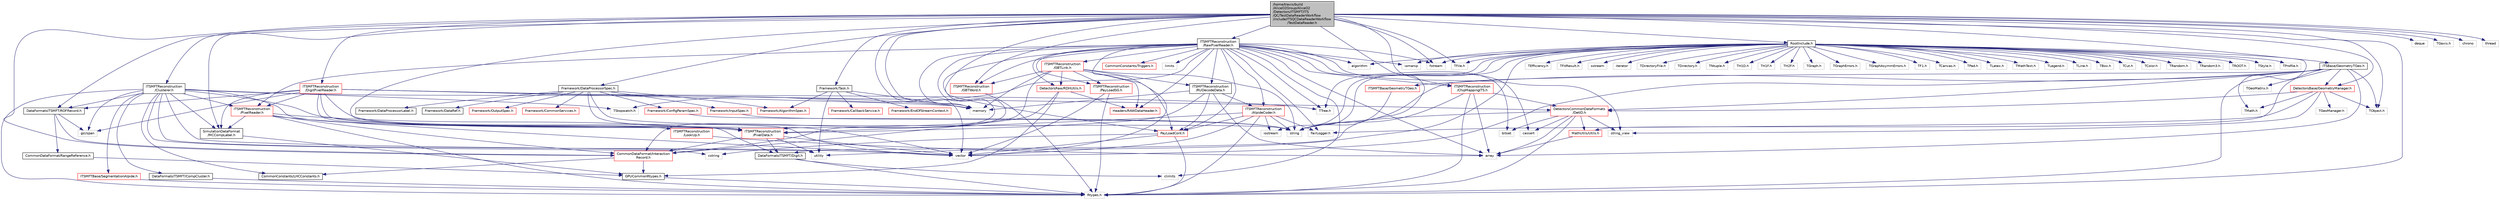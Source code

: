 digraph "/home/travis/build/AliceO2Group/AliceO2/Detectors/ITSMFT/ITS/QC/TestDataReaderWorkflow/include/ITSQCDataReaderWorkflow/TestDataReader.h"
{
 // INTERACTIVE_SVG=YES
  bgcolor="transparent";
  edge [fontname="Helvetica",fontsize="10",labelfontname="Helvetica",labelfontsize="10"];
  node [fontname="Helvetica",fontsize="10",shape=record];
  Node0 [label="/home/travis/build\l/AliceO2Group/AliceO2\l/Detectors/ITSMFT/ITS\l/QC/TestDataReaderWorkflow\l/include/ITSQCDataReaderWorkflow\l/TestDataReader.h",height=0.2,width=0.4,color="black", fillcolor="grey75", style="filled", fontcolor="black"];
  Node0 -> Node1 [color="midnightblue",fontsize="10",style="solid",fontname="Helvetica"];
  Node1 [label="vector",height=0.2,width=0.4,color="grey75"];
  Node0 -> Node2 [color="midnightblue",fontsize="10",style="solid",fontname="Helvetica"];
  Node2 [label="deque",height=0.2,width=0.4,color="grey75"];
  Node0 -> Node3 [color="midnightblue",fontsize="10",style="solid",fontname="Helvetica"];
  Node3 [label="memory",height=0.2,width=0.4,color="grey75"];
  Node0 -> Node4 [color="midnightblue",fontsize="10",style="solid",fontname="Helvetica"];
  Node4 [label="Rtypes.h",height=0.2,width=0.4,color="grey75"];
  Node0 -> Node5 [color="midnightblue",fontsize="10",style="solid",fontname="Helvetica"];
  Node5 [label="TObject.h",height=0.2,width=0.4,color="grey75"];
  Node0 -> Node6 [color="midnightblue",fontsize="10",style="solid",fontname="Helvetica"];
  Node6 [label="TGaxis.h",height=0.2,width=0.4,color="grey75"];
  Node0 -> Node7 [color="midnightblue",fontsize="10",style="solid",fontname="Helvetica"];
  Node7 [label="TFile.h",height=0.2,width=0.4,color="grey75"];
  Node0 -> Node8 [color="midnightblue",fontsize="10",style="solid",fontname="Helvetica"];
  Node8 [label="Framework/DataProcessorSpec.h",height=0.2,width=0.4,color="black",URL="$d0/df4/DataProcessorSpec_8h.html"];
  Node8 -> Node9 [color="midnightblue",fontsize="10",style="solid",fontname="Helvetica"];
  Node9 [label="Framework/AlgorithmSpec.h",height=0.2,width=0.4,color="red",URL="$d0/d14/AlgorithmSpec_8h.html"];
  Node8 -> Node116 [color="midnightblue",fontsize="10",style="solid",fontname="Helvetica"];
  Node116 [label="Framework/ConfigParamSpec.h",height=0.2,width=0.4,color="red",URL="$d0/d1c/ConfigParamSpec_8h.html"];
  Node116 -> Node55 [color="midnightblue",fontsize="10",style="solid",fontname="Helvetica"];
  Node55 [label="string",height=0.2,width=0.4,color="grey75"];
  Node8 -> Node120 [color="midnightblue",fontsize="10",style="solid",fontname="Helvetica"];
  Node120 [label="Framework/DataProcessorLabel.h",height=0.2,width=0.4,color="black",URL="$d1/df2/DataProcessorLabel_8h.html"];
  Node8 -> Node12 [color="midnightblue",fontsize="10",style="solid",fontname="Helvetica"];
  Node12 [label="Framework/DataRef.h",height=0.2,width=0.4,color="black",URL="$d5/dfb/DataRef_8h.html"];
  Node8 -> Node61 [color="midnightblue",fontsize="10",style="solid",fontname="Helvetica"];
  Node61 [label="Framework/InputSpec.h",height=0.2,width=0.4,color="red",URL="$d5/d3f/InputSpec_8h.html"];
  Node61 -> Node55 [color="midnightblue",fontsize="10",style="solid",fontname="Helvetica"];
  Node8 -> Node48 [color="midnightblue",fontsize="10",style="solid",fontname="Helvetica"];
  Node48 [label="Framework/OutputSpec.h",height=0.2,width=0.4,color="red",URL="$db/d2d/OutputSpec_8h.html"];
  Node8 -> Node121 [color="midnightblue",fontsize="10",style="solid",fontname="Helvetica"];
  Node121 [label="Framework/CommonServices.h",height=0.2,width=0.4,color="red",URL="$d8/d02/CommonServices_8h.html"];
  Node8 -> Node55 [color="midnightblue",fontsize="10",style="solid",fontname="Helvetica"];
  Node8 -> Node1 [color="midnightblue",fontsize="10",style="solid",fontname="Helvetica"];
  Node0 -> Node123 [color="midnightblue",fontsize="10",style="solid",fontname="Helvetica"];
  Node123 [label="Framework/Task.h",height=0.2,width=0.4,color="black",URL="$df/d4f/Task_8h.html"];
  Node123 -> Node9 [color="midnightblue",fontsize="10",style="solid",fontname="Helvetica"];
  Node123 -> Node124 [color="midnightblue",fontsize="10",style="solid",fontname="Helvetica"];
  Node124 [label="Framework/CallbackService.h",height=0.2,width=0.4,color="red",URL="$d9/d7f/CallbackService_8h.html"];
  Node123 -> Node127 [color="midnightblue",fontsize="10",style="solid",fontname="Helvetica"];
  Node127 [label="Framework/EndOfStreamContext.h",height=0.2,width=0.4,color="red",URL="$d0/d77/EndOfStreamContext_8h.html"];
  Node123 -> Node34 [color="midnightblue",fontsize="10",style="solid",fontname="Helvetica"];
  Node34 [label="utility",height=0.2,width=0.4,color="grey75"];
  Node123 -> Node3 [color="midnightblue",fontsize="10",style="solid",fontname="Helvetica"];
  Node0 -> Node128 [color="midnightblue",fontsize="10",style="solid",fontname="Helvetica"];
  Node128 [label="ITSMFTReconstruction\l/RawPixelReader.h",height=0.2,width=0.4,color="black",URL="$dd/db8/RawPixelReader_8h.html",tooltip="Definition of the Alpide pixel reader for raw data processing. "];
  Node128 -> Node129 [color="midnightblue",fontsize="10",style="solid",fontname="Helvetica"];
  Node129 [label="Headers/RAWDataHeader.h",height=0.2,width=0.4,color="red",URL="$d4/d78/DataFormats_2Headers_2include_2Headers_2RAWDataHeader_8h.html"];
  Node128 -> Node130 [color="midnightblue",fontsize="10",style="solid",fontname="Helvetica"];
  Node130 [label="CommonDataFormat/Interaction\lRecord.h",height=0.2,width=0.4,color="red",URL="$d9/d80/InteractionRecord_8h.html"];
  Node130 -> Node131 [color="midnightblue",fontsize="10",style="solid",fontname="Helvetica"];
  Node131 [label="GPUCommonRtypes.h",height=0.2,width=0.4,color="black",URL="$d2/d45/GPUCommonRtypes_8h.html"];
  Node131 -> Node4 [color="midnightblue",fontsize="10",style="solid",fontname="Helvetica"];
  Node130 -> Node133 [color="midnightblue",fontsize="10",style="solid",fontname="Helvetica"];
  Node133 [label="CommonConstants/LHCConstants.h",height=0.2,width=0.4,color="black",URL="$d4/dc6/LHCConstants_8h.html",tooltip="Header to collect LHC related constants. "];
  Node128 -> Node134 [color="midnightblue",fontsize="10",style="solid",fontname="Helvetica"];
  Node134 [label="ITSMFTReconstruction\l/PixelReader.h",height=0.2,width=0.4,color="red",URL="$df/d2e/PixelReader_8h.html",tooltip="Abstract class for Alpide data reader class. "];
  Node134 -> Node4 [color="midnightblue",fontsize="10",style="solid",fontname="Helvetica"];
  Node134 -> Node135 [color="midnightblue",fontsize="10",style="solid",fontname="Helvetica"];
  Node135 [label="ITSMFTReconstruction\l/PixelData.h",height=0.2,width=0.4,color="red",URL="$da/d8d/PixelData_8h.html",tooltip="Transient data classes for single pixel and set of pixels from current chip. "];
  Node135 -> Node136 [color="midnightblue",fontsize="10",style="solid",fontname="Helvetica"];
  Node136 [label="DataFormatsITSMFT/Digit.h",height=0.2,width=0.4,color="black",URL="$d3/d1e/DataFormats_2Detectors_2ITSMFT_2common_2include_2DataFormatsITSMFT_2Digit_8h.html"];
  Node136 -> Node4 [color="midnightblue",fontsize="10",style="solid",fontname="Helvetica"];
  Node136 -> Node56 [color="midnightblue",fontsize="10",style="solid",fontname="Helvetica"];
  Node56 [label="climits",height=0.2,width=0.4,color="grey75"];
  Node135 -> Node130 [color="midnightblue",fontsize="10",style="solid",fontname="Helvetica"];
  Node135 -> Node1 [color="midnightblue",fontsize="10",style="solid",fontname="Helvetica"];
  Node135 -> Node34 [color="midnightblue",fontsize="10",style="solid",fontname="Helvetica"];
  Node134 -> Node137 [color="midnightblue",fontsize="10",style="solid",fontname="Helvetica"];
  Node137 [label="SimulationDataFormat\l/MCCompLabel.h",height=0.2,width=0.4,color="black",URL="$d7/dcd/MCCompLabel_8h.html"];
  Node137 -> Node131 [color="midnightblue",fontsize="10",style="solid",fontname="Helvetica"];
  Node134 -> Node130 [color="midnightblue",fontsize="10",style="solid",fontname="Helvetica"];
  Node134 -> Node1 [color="midnightblue",fontsize="10",style="solid",fontname="Helvetica"];
  Node128 -> Node135 [color="midnightblue",fontsize="10",style="solid",fontname="Helvetica"];
  Node128 -> Node139 [color="midnightblue",fontsize="10",style="solid",fontname="Helvetica"];
  Node139 [label="ITSMFTReconstruction\l/ChipMappingITS.h",height=0.2,width=0.4,color="red",URL="$d3/d57/ChipMappingITS_8h.html"];
  Node139 -> Node4 [color="midnightblue",fontsize="10",style="solid",fontname="Helvetica"];
  Node139 -> Node35 [color="midnightblue",fontsize="10",style="solid",fontname="Helvetica"];
  Node35 [label="array",height=0.2,width=0.4,color="grey75"];
  Node139 -> Node55 [color="midnightblue",fontsize="10",style="solid",fontname="Helvetica"];
  Node139 -> Node141 [color="midnightblue",fontsize="10",style="solid",fontname="Helvetica"];
  Node141 [label="DetectorsCommonDataFormats\l/DetID.h",height=0.2,width=0.4,color="red",URL="$d6/d31/DetID_8h.html"];
  Node141 -> Node4 [color="midnightblue",fontsize="10",style="solid",fontname="Helvetica"];
  Node141 -> Node35 [color="midnightblue",fontsize="10",style="solid",fontname="Helvetica"];
  Node141 -> Node142 [color="midnightblue",fontsize="10",style="solid",fontname="Helvetica"];
  Node142 [label="bitset",height=0.2,width=0.4,color="grey75"];
  Node141 -> Node51 [color="midnightblue",fontsize="10",style="solid",fontname="Helvetica"];
  Node51 [label="cassert",height=0.2,width=0.4,color="grey75"];
  Node141 -> Node109 [color="midnightblue",fontsize="10",style="solid",fontname="Helvetica"];
  Node109 [label="string_view",height=0.2,width=0.4,color="grey75"];
  Node141 -> Node55 [color="midnightblue",fontsize="10",style="solid",fontname="Helvetica"];
  Node141 -> Node143 [color="midnightblue",fontsize="10",style="solid",fontname="Helvetica"];
  Node143 [label="MathUtils/Utils.h",height=0.2,width=0.4,color="red",URL="$d9/d52/Common_2MathUtils_2include_2MathUtils_2Utils_8h.html"];
  Node143 -> Node35 [color="midnightblue",fontsize="10",style="solid",fontname="Helvetica"];
  Node128 -> Node149 [color="midnightblue",fontsize="10",style="solid",fontname="Helvetica"];
  Node149 [label="ITSMFTReconstruction\l/AlpideCoder.h",height=0.2,width=0.4,color="red",URL="$d8/da2/AlpideCoder_8h.html",tooltip="class for the ALPIDE data decoding/encoding "];
  Node149 -> Node4 [color="midnightblue",fontsize="10",style="solid",fontname="Helvetica"];
  Node149 -> Node1 [color="midnightblue",fontsize="10",style="solid",fontname="Helvetica"];
  Node149 -> Node55 [color="midnightblue",fontsize="10",style="solid",fontname="Helvetica"];
  Node149 -> Node150 [color="midnightblue",fontsize="10",style="solid",fontname="Helvetica"];
  Node150 [label="FairLogger.h",height=0.2,width=0.4,color="grey75"];
  Node149 -> Node151 [color="midnightblue",fontsize="10",style="solid",fontname="Helvetica"];
  Node151 [label="iostream",height=0.2,width=0.4,color="grey75"];
  Node149 -> Node152 [color="midnightblue",fontsize="10",style="solid",fontname="Helvetica"];
  Node152 [label="PayLoadCont.h",height=0.2,width=0.4,color="red",URL="$d0/d35/PayLoadCont_8h.html",tooltip="Declaration of class for continuos buffer of ALPIDE data. "];
  Node152 -> Node52 [color="midnightblue",fontsize="10",style="solid",fontname="Helvetica"];
  Node52 [label="cstring",height=0.2,width=0.4,color="grey75"];
  Node152 -> Node1 [color="midnightblue",fontsize="10",style="solid",fontname="Helvetica"];
  Node152 -> Node4 [color="midnightblue",fontsize="10",style="solid",fontname="Helvetica"];
  Node149 -> Node135 [color="midnightblue",fontsize="10",style="solid",fontname="Helvetica"];
  Node128 -> Node153 [color="midnightblue",fontsize="10",style="solid",fontname="Helvetica"];
  Node153 [label="ITSMFTReconstruction\l/GBTWord.h",height=0.2,width=0.4,color="red",URL="$dd/d86/GBTWord_8h.html"];
  Node153 -> Node4 [color="midnightblue",fontsize="10",style="solid",fontname="Helvetica"];
  Node128 -> Node154 [color="midnightblue",fontsize="10",style="solid",fontname="Helvetica"];
  Node154 [label="CommonConstants/Triggers.h",height=0.2,width=0.4,color="red",URL="$de/da4/Triggers_8h.html",tooltip="Definition of the 32 Central Trigger System (CTS) Trigger Types defined in https://twiki.cern.ch/twiki/pub/ALICE/NoteForFEDevelopers/CTS_CRU_FE_interface.pdf. "];
  Node128 -> Node152 [color="midnightblue",fontsize="10",style="solid",fontname="Helvetica"];
  Node128 -> Node155 [color="midnightblue",fontsize="10",style="solid",fontname="Helvetica"];
  Node155 [label="ITSMFTReconstruction\l/PayLoadSG.h",height=0.2,width=0.4,color="red",URL="$d4/d20/PayLoadSG_8h.html",tooltip="Declaration of class for scatter-gather buffer. "];
  Node155 -> Node1 [color="midnightblue",fontsize="10",style="solid",fontname="Helvetica"];
  Node155 -> Node4 [color="midnightblue",fontsize="10",style="solid",fontname="Helvetica"];
  Node128 -> Node156 [color="midnightblue",fontsize="10",style="solid",fontname="Helvetica"];
  Node156 [label="ITSMFTReconstruction\l/GBTLink.h",height=0.2,width=0.4,color="red",URL="$d0/dd1/GBTLink_8h.html",tooltip="Declarations of helper classes for the ITS/MFT raw data decoding. "];
  Node156 -> Node55 [color="midnightblue",fontsize="10",style="solid",fontname="Helvetica"];
  Node156 -> Node3 [color="midnightblue",fontsize="10",style="solid",fontname="Helvetica"];
  Node156 -> Node152 [color="midnightblue",fontsize="10",style="solid",fontname="Helvetica"];
  Node156 -> Node155 [color="midnightblue",fontsize="10",style="solid",fontname="Helvetica"];
  Node156 -> Node153 [color="midnightblue",fontsize="10",style="solid",fontname="Helvetica"];
  Node156 -> Node157 [color="midnightblue",fontsize="10",style="solid",fontname="Helvetica"];
  Node157 [label="ITSMFTReconstruction\l/RUDecodeData.h",height=0.2,width=0.4,color="black",URL="$db/d0e/RUDecodeData_8h.html",tooltip="Declaration of the Readout Unite decoder class. "];
  Node157 -> Node35 [color="midnightblue",fontsize="10",style="solid",fontname="Helvetica"];
  Node157 -> Node3 [color="midnightblue",fontsize="10",style="solid",fontname="Helvetica"];
  Node157 -> Node135 [color="midnightblue",fontsize="10",style="solid",fontname="Helvetica"];
  Node157 -> Node152 [color="midnightblue",fontsize="10",style="solid",fontname="Helvetica"];
  Node157 -> Node149 [color="midnightblue",fontsize="10",style="solid",fontname="Helvetica"];
  Node156 -> Node129 [color="midnightblue",fontsize="10",style="solid",fontname="Helvetica"];
  Node156 -> Node158 [color="midnightblue",fontsize="10",style="solid",fontname="Helvetica"];
  Node158 [label="DetectorsRaw/RDHUtils.h",height=0.2,width=0.4,color="red",URL="$d6/dec/Raw_2include_2DetectorsRaw_2RDHUtils_8h.html"];
  Node158 -> Node131 [color="midnightblue",fontsize="10",style="solid",fontname="Helvetica"];
  Node158 -> Node129 [color="midnightblue",fontsize="10",style="solid",fontname="Helvetica"];
  Node158 -> Node130 [color="midnightblue",fontsize="10",style="solid",fontname="Helvetica"];
  Node156 -> Node130 [color="midnightblue",fontsize="10",style="solid",fontname="Helvetica"];
  Node128 -> Node157 [color="midnightblue",fontsize="10",style="solid",fontname="Helvetica"];
  Node128 -> Node158 [color="midnightblue",fontsize="10",style="solid",fontname="Helvetica"];
  Node128 -> Node161 [color="midnightblue",fontsize="10",style="solid",fontname="Helvetica"];
  Node161 [label="TTree.h",height=0.2,width=0.4,color="grey75"];
  Node128 -> Node162 [color="midnightblue",fontsize="10",style="solid",fontname="Helvetica"];
  Node162 [label="TStopwatch.h",height=0.2,width=0.4,color="grey75"];
  Node128 -> Node150 [color="midnightblue",fontsize="10",style="solid",fontname="Helvetica"];
  Node128 -> Node1 [color="midnightblue",fontsize="10",style="solid",fontname="Helvetica"];
  Node128 -> Node163 [color="midnightblue",fontsize="10",style="solid",fontname="Helvetica"];
  Node163 [label="limits",height=0.2,width=0.4,color="grey75"];
  Node128 -> Node56 [color="midnightblue",fontsize="10",style="solid",fontname="Helvetica"];
  Node128 -> Node3 [color="midnightblue",fontsize="10",style="solid",fontname="Helvetica"];
  Node128 -> Node53 [color="midnightblue",fontsize="10",style="solid",fontname="Helvetica"];
  Node53 [label="algorithm",height=0.2,width=0.4,color="grey75"];
  Node128 -> Node51 [color="midnightblue",fontsize="10",style="solid",fontname="Helvetica"];
  Node128 -> Node164 [color="midnightblue",fontsize="10",style="solid",fontname="Helvetica"];
  Node164 [label="fstream",height=0.2,width=0.4,color="grey75"];
  Node128 -> Node109 [color="midnightblue",fontsize="10",style="solid",fontname="Helvetica"];
  Node128 -> Node35 [color="midnightblue",fontsize="10",style="solid",fontname="Helvetica"];
  Node128 -> Node142 [color="midnightblue",fontsize="10",style="solid",fontname="Helvetica"];
  Node128 -> Node165 [color="midnightblue",fontsize="10",style="solid",fontname="Helvetica"];
  Node165 [label="iomanip",height=0.2,width=0.4,color="grey75"];
  Node0 -> Node166 [color="midnightblue",fontsize="10",style="solid",fontname="Helvetica"];
  Node166 [label="DataFormatsITSMFT/ROFRecord.h",height=0.2,width=0.4,color="black",URL="$d0/dc6/ITSMFT_2common_2include_2DataFormatsITSMFT_2ROFRecord_8h.html"];
  Node166 -> Node167 [color="midnightblue",fontsize="10",style="solid",fontname="Helvetica"];
  Node167 [label="CommonDataFormat/RangeReference.h",height=0.2,width=0.4,color="black",URL="$de/d64/RangeReference_8h.html",tooltip="Class to refer to the 1st entry and N elements of some group in the continuous container. "];
  Node167 -> Node131 [color="midnightblue",fontsize="10",style="solid",fontname="Helvetica"];
  Node166 -> Node130 [color="midnightblue",fontsize="10",style="solid",fontname="Helvetica"];
  Node166 -> Node22 [color="midnightblue",fontsize="10",style="solid",fontname="Helvetica"];
  Node22 [label="gsl/span",height=0.2,width=0.4,color="grey75"];
  Node0 -> Node137 [color="midnightblue",fontsize="10",style="solid",fontname="Helvetica"];
  Node0 -> Node164 [color="midnightblue",fontsize="10",style="solid",fontname="Helvetica"];
  Node0 -> Node168 [color="midnightblue",fontsize="10",style="solid",fontname="Helvetica"];
  Node168 [label="ITSMFTReconstruction\l/Clusterer.h",height=0.2,width=0.4,color="black",URL="$d6/d04/ITSMFT_2common_2reconstruction_2include_2ITSMFTReconstruction_2Clusterer_8h.html"];
  Node168 -> Node34 [color="midnightblue",fontsize="10",style="solid",fontname="Helvetica"];
  Node168 -> Node1 [color="midnightblue",fontsize="10",style="solid",fontname="Helvetica"];
  Node168 -> Node52 [color="midnightblue",fontsize="10",style="solid",fontname="Helvetica"];
  Node168 -> Node3 [color="midnightblue",fontsize="10",style="solid",fontname="Helvetica"];
  Node168 -> Node22 [color="midnightblue",fontsize="10",style="solid",fontname="Helvetica"];
  Node168 -> Node169 [color="midnightblue",fontsize="10",style="solid",fontname="Helvetica"];
  Node169 [label="ITSMFTBase/SegmentationAlpide.h",height=0.2,width=0.4,color="red",URL="$d3/dba/SegmentationAlpide_8h.html",tooltip="Definition of the SegmentationAlpide class. "];
  Node169 -> Node4 [color="midnightblue",fontsize="10",style="solid",fontname="Helvetica"];
  Node168 -> Node180 [color="midnightblue",fontsize="10",style="solid",fontname="Helvetica"];
  Node180 [label="DataFormatsITSMFT/CompCluster.h",height=0.2,width=0.4,color="black",URL="$df/de4/CompCluster_8h.html",tooltip="Definition of the ITSMFT compact cluster. "];
  Node180 -> Node4 [color="midnightblue",fontsize="10",style="solid",fontname="Helvetica"];
  Node168 -> Node166 [color="midnightblue",fontsize="10",style="solid",fontname="Helvetica"];
  Node168 -> Node134 [color="midnightblue",fontsize="10",style="solid",fontname="Helvetica"];
  Node168 -> Node135 [color="midnightblue",fontsize="10",style="solid",fontname="Helvetica"];
  Node168 -> Node181 [color="midnightblue",fontsize="10",style="solid",fontname="Helvetica"];
  Node181 [label="ITSMFTReconstruction\l/LookUp.h",height=0.2,width=0.4,color="red",URL="$df/ddf/LookUp_8h.html",tooltip="Definition of the LookUp class. "];
  Node181 -> Node35 [color="midnightblue",fontsize="10",style="solid",fontname="Helvetica"];
  Node168 -> Node137 [color="midnightblue",fontsize="10",style="solid",fontname="Helvetica"];
  Node168 -> Node133 [color="midnightblue",fontsize="10",style="solid",fontname="Helvetica"];
  Node168 -> Node4 [color="midnightblue",fontsize="10",style="solid",fontname="Helvetica"];
  Node168 -> Node162 [color="midnightblue",fontsize="10",style="solid",fontname="Helvetica"];
  Node0 -> Node187 [color="midnightblue",fontsize="10",style="solid",fontname="Helvetica"];
  Node187 [label="RootInclude.h",height=0.2,width=0.4,color="black",URL="$d5/d97/RootInclude_8h.html"];
  Node187 -> Node55 [color="midnightblue",fontsize="10",style="solid",fontname="Helvetica"];
  Node187 -> Node83 [color="midnightblue",fontsize="10",style="solid",fontname="Helvetica"];
  Node83 [label="sstream",height=0.2,width=0.4,color="grey75"];
  Node187 -> Node53 [color="midnightblue",fontsize="10",style="solid",fontname="Helvetica"];
  Node187 -> Node91 [color="midnightblue",fontsize="10",style="solid",fontname="Helvetica"];
  Node91 [label="iterator",height=0.2,width=0.4,color="grey75"];
  Node187 -> Node151 [color="midnightblue",fontsize="10",style="solid",fontname="Helvetica"];
  Node187 -> Node164 [color="midnightblue",fontsize="10",style="solid",fontname="Helvetica"];
  Node187 -> Node165 [color="midnightblue",fontsize="10",style="solid",fontname="Helvetica"];
  Node187 -> Node34 [color="midnightblue",fontsize="10",style="solid",fontname="Helvetica"];
  Node187 -> Node7 [color="midnightblue",fontsize="10",style="solid",fontname="Helvetica"];
  Node187 -> Node188 [color="midnightblue",fontsize="10",style="solid",fontname="Helvetica"];
  Node188 [label="TDirectoryFile.h",height=0.2,width=0.4,color="grey75"];
  Node187 -> Node189 [color="midnightblue",fontsize="10",style="solid",fontname="Helvetica"];
  Node189 [label="TDirectory.h",height=0.2,width=0.4,color="grey75"];
  Node187 -> Node161 [color="midnightblue",fontsize="10",style="solid",fontname="Helvetica"];
  Node187 -> Node190 [color="midnightblue",fontsize="10",style="solid",fontname="Helvetica"];
  Node190 [label="TNtuple.h",height=0.2,width=0.4,color="grey75"];
  Node187 -> Node191 [color="midnightblue",fontsize="10",style="solid",fontname="Helvetica"];
  Node191 [label="TH1D.h",height=0.2,width=0.4,color="grey75"];
  Node187 -> Node186 [color="midnightblue",fontsize="10",style="solid",fontname="Helvetica"];
  Node186 [label="TH1F.h",height=0.2,width=0.4,color="grey75"];
  Node187 -> Node192 [color="midnightblue",fontsize="10",style="solid",fontname="Helvetica"];
  Node192 [label="TH2F.h",height=0.2,width=0.4,color="grey75"];
  Node187 -> Node193 [color="midnightblue",fontsize="10",style="solid",fontname="Helvetica"];
  Node193 [label="TGraph.h",height=0.2,width=0.4,color="grey75"];
  Node187 -> Node194 [color="midnightblue",fontsize="10",style="solid",fontname="Helvetica"];
  Node194 [label="TGraphErrors.h",height=0.2,width=0.4,color="grey75"];
  Node187 -> Node195 [color="midnightblue",fontsize="10",style="solid",fontname="Helvetica"];
  Node195 [label="TGraphAsymmErrors.h",height=0.2,width=0.4,color="grey75"];
  Node187 -> Node196 [color="midnightblue",fontsize="10",style="solid",fontname="Helvetica"];
  Node196 [label="TF1.h",height=0.2,width=0.4,color="grey75"];
  Node187 -> Node197 [color="midnightblue",fontsize="10",style="solid",fontname="Helvetica"];
  Node197 [label="TCanvas.h",height=0.2,width=0.4,color="grey75"];
  Node187 -> Node198 [color="midnightblue",fontsize="10",style="solid",fontname="Helvetica"];
  Node198 [label="TPad.h",height=0.2,width=0.4,color="grey75"];
  Node187 -> Node199 [color="midnightblue",fontsize="10",style="solid",fontname="Helvetica"];
  Node199 [label="TLatex.h",height=0.2,width=0.4,color="grey75"];
  Node187 -> Node200 [color="midnightblue",fontsize="10",style="solid",fontname="Helvetica"];
  Node200 [label="TMathText.h",height=0.2,width=0.4,color="grey75"];
  Node187 -> Node201 [color="midnightblue",fontsize="10",style="solid",fontname="Helvetica"];
  Node201 [label="TLegend.h",height=0.2,width=0.4,color="grey75"];
  Node187 -> Node202 [color="midnightblue",fontsize="10",style="solid",fontname="Helvetica"];
  Node202 [label="TLine.h",height=0.2,width=0.4,color="grey75"];
  Node187 -> Node203 [color="midnightblue",fontsize="10",style="solid",fontname="Helvetica"];
  Node203 [label="TBox.h",height=0.2,width=0.4,color="grey75"];
  Node187 -> Node204 [color="midnightblue",fontsize="10",style="solid",fontname="Helvetica"];
  Node204 [label="TCut.h",height=0.2,width=0.4,color="grey75"];
  Node187 -> Node205 [color="midnightblue",fontsize="10",style="solid",fontname="Helvetica"];
  Node205 [label="TColor.h",height=0.2,width=0.4,color="grey75"];
  Node187 -> Node206 [color="midnightblue",fontsize="10",style="solid",fontname="Helvetica"];
  Node206 [label="TMath.h",height=0.2,width=0.4,color="grey75"];
  Node187 -> Node207 [color="midnightblue",fontsize="10",style="solid",fontname="Helvetica"];
  Node207 [label="TRandom.h",height=0.2,width=0.4,color="grey75"];
  Node187 -> Node208 [color="midnightblue",fontsize="10",style="solid",fontname="Helvetica"];
  Node208 [label="TRandom3.h",height=0.2,width=0.4,color="grey75"];
  Node187 -> Node209 [color="midnightblue",fontsize="10",style="solid",fontname="Helvetica"];
  Node209 [label="TROOT.h",height=0.2,width=0.4,color="grey75"];
  Node187 -> Node210 [color="midnightblue",fontsize="10",style="solid",fontname="Helvetica"];
  Node210 [label="TStyle.h",height=0.2,width=0.4,color="grey75"];
  Node187 -> Node211 [color="midnightblue",fontsize="10",style="solid",fontname="Helvetica"];
  Node211 [label="TProfile.h",height=0.2,width=0.4,color="grey75"];
  Node187 -> Node212 [color="midnightblue",fontsize="10",style="solid",fontname="Helvetica"];
  Node212 [label="TEfficiency.h",height=0.2,width=0.4,color="grey75"];
  Node187 -> Node213 [color="midnightblue",fontsize="10",style="solid",fontname="Helvetica"];
  Node213 [label="TFitResult.h",height=0.2,width=0.4,color="grey75"];
  Node0 -> Node214 [color="midnightblue",fontsize="10",style="solid",fontname="Helvetica"];
  Node214 [label="ITSBase/GeometryTGeo.h",height=0.2,width=0.4,color="black",URL="$d9/dfb/ITSMFT_2ITS_2base_2include_2ITSBase_2GeometryTGeo_8h.html"];
  Node214 -> Node176 [color="midnightblue",fontsize="10",style="solid",fontname="Helvetica"];
  Node176 [label="TGeoMatrix.h",height=0.2,width=0.4,color="grey75"];
  Node214 -> Node5 [color="midnightblue",fontsize="10",style="solid",fontname="Helvetica"];
  Node214 -> Node35 [color="midnightblue",fontsize="10",style="solid",fontname="Helvetica"];
  Node214 -> Node55 [color="midnightblue",fontsize="10",style="solid",fontname="Helvetica"];
  Node214 -> Node1 [color="midnightblue",fontsize="10",style="solid",fontname="Helvetica"];
  Node214 -> Node215 [color="midnightblue",fontsize="10",style="solid",fontname="Helvetica"];
  Node215 [label="DetectorsBase/GeometryManager.h",height=0.2,width=0.4,color="red",URL="$db/dcc/Detectors_2Base_2include_2DetectorsBase_2GeometryManager_8h.html"];
  Node215 -> Node216 [color="midnightblue",fontsize="10",style="solid",fontname="Helvetica"];
  Node216 [label="TGeoManager.h",height=0.2,width=0.4,color="grey75"];
  Node215 -> Node206 [color="midnightblue",fontsize="10",style="solid",fontname="Helvetica"];
  Node215 -> Node5 [color="midnightblue",fontsize="10",style="solid",fontname="Helvetica"];
  Node215 -> Node109 [color="midnightblue",fontsize="10",style="solid",fontname="Helvetica"];
  Node215 -> Node141 [color="midnightblue",fontsize="10",style="solid",fontname="Helvetica"];
  Node215 -> Node150 [color="midnightblue",fontsize="10",style="solid",fontname="Helvetica"];
  Node214 -> Node141 [color="midnightblue",fontsize="10",style="solid",fontname="Helvetica"];
  Node214 -> Node221 [color="midnightblue",fontsize="10",style="solid",fontname="Helvetica"];
  Node221 [label="ITSMFTBase/GeometryTGeo.h",height=0.2,width=0.4,color="red",URL="$d4/d5c/ITSMFT_2common_2base_2include_2ITSMFTBase_2GeometryTGeo_8h.html"];
  Node221 -> Node55 [color="midnightblue",fontsize="10",style="solid",fontname="Helvetica"];
  Node214 -> Node143 [color="midnightblue",fontsize="10",style="solid",fontname="Helvetica"];
  Node214 -> Node4 [color="midnightblue",fontsize="10",style="solid",fontname="Helvetica"];
  Node0 -> Node215 [color="midnightblue",fontsize="10",style="solid",fontname="Helvetica"];
  Node0 -> Node224 [color="midnightblue",fontsize="10",style="solid",fontname="Helvetica"];
  Node224 [label="ITSMFTReconstruction\l/DigitPixelReader.h",height=0.2,width=0.4,color="red",URL="$d4/d75/DigitPixelReader_8h.html",tooltip="Definition of the Alpide pixel reader for MC digits processing. "];
  Node224 -> Node134 [color="midnightblue",fontsize="10",style="solid",fontname="Helvetica"];
  Node224 -> Node135 [color="midnightblue",fontsize="10",style="solid",fontname="Helvetica"];
  Node224 -> Node166 [color="midnightblue",fontsize="10",style="solid",fontname="Helvetica"];
  Node224 -> Node136 [color="midnightblue",fontsize="10",style="solid",fontname="Helvetica"];
  Node224 -> Node141 [color="midnightblue",fontsize="10",style="solid",fontname="Helvetica"];
  Node224 -> Node137 [color="midnightblue",fontsize="10",style="solid",fontname="Helvetica"];
  Node224 -> Node161 [color="midnightblue",fontsize="10",style="solid",fontname="Helvetica"];
  Node224 -> Node1 [color="midnightblue",fontsize="10",style="solid",fontname="Helvetica"];
  Node224 -> Node3 [color="midnightblue",fontsize="10",style="solid",fontname="Helvetica"];
  Node224 -> Node22 [color="midnightblue",fontsize="10",style="solid",fontname="Helvetica"];
  Node0 -> Node136 [color="midnightblue",fontsize="10",style="solid",fontname="Helvetica"];
  Node0 -> Node139 [color="midnightblue",fontsize="10",style="solid",fontname="Helvetica"];
  Node0 -> Node153 [color="midnightblue",fontsize="10",style="solid",fontname="Helvetica"];
  Node0 -> Node152 [color="midnightblue",fontsize="10",style="solid",fontname="Helvetica"];
  Node0 -> Node135 [color="midnightblue",fontsize="10",style="solid",fontname="Helvetica"];
  Node0 -> Node130 [color="midnightblue",fontsize="10",style="solid",fontname="Helvetica"];
  Node0 -> Node65 [color="midnightblue",fontsize="10",style="solid",fontname="Helvetica"];
  Node65 [label="chrono",height=0.2,width=0.4,color="grey75"];
  Node0 -> Node225 [color="midnightblue",fontsize="10",style="solid",fontname="Helvetica"];
  Node225 [label="thread",height=0.2,width=0.4,color="grey75"];
}
